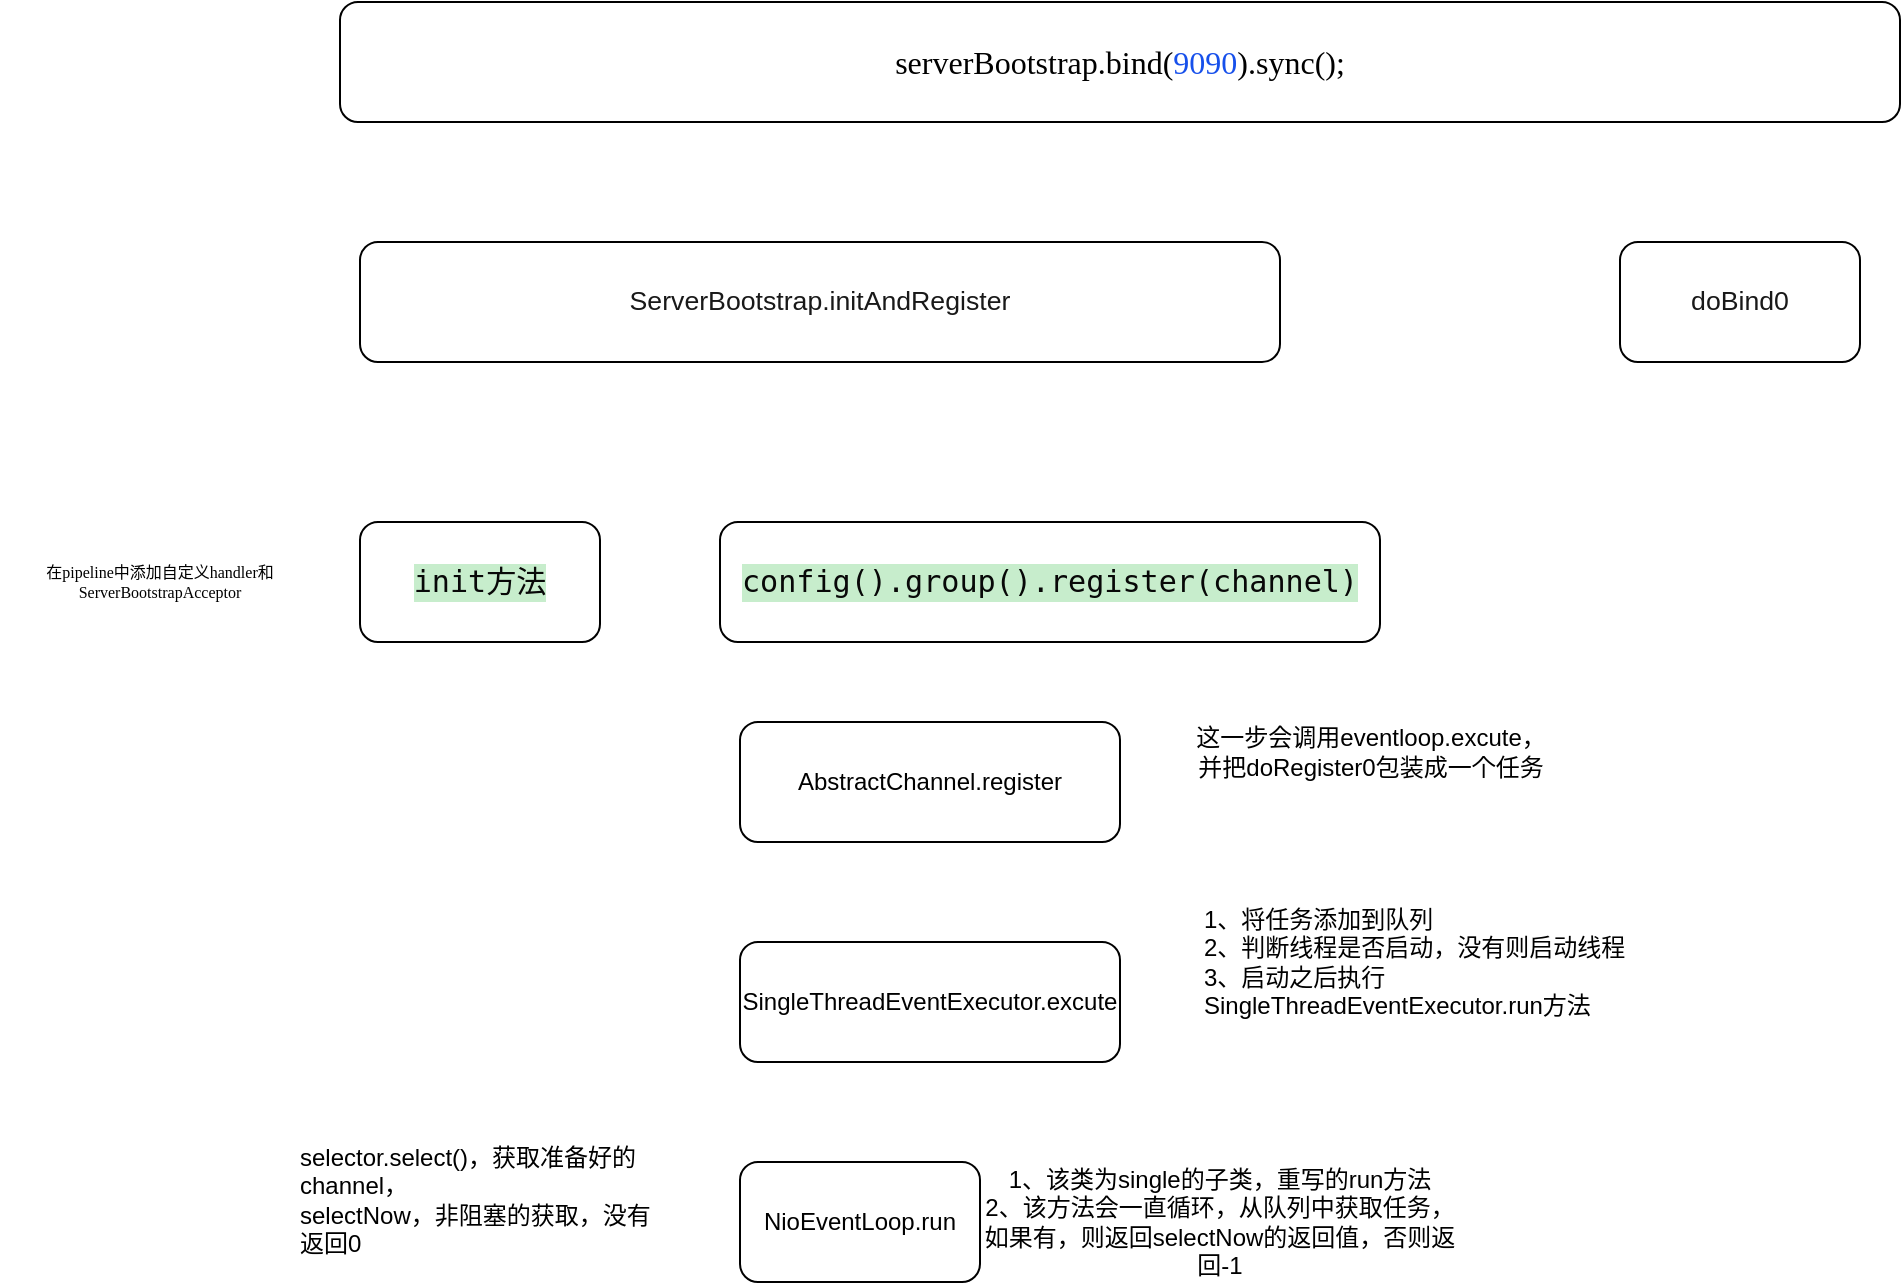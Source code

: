 <mxfile version="14.4.6" type="github">
  <diagram id="RVaA4yIAQ1JbRRIvG2Ix" name="Page-1">
    <mxGraphModel dx="1773" dy="614" grid="1" gridSize="10" guides="1" tooltips="1" connect="1" arrows="1" fold="1" page="1" pageScale="1" pageWidth="827" pageHeight="1169" math="0" shadow="0">
      <root>
        <mxCell id="0" />
        <mxCell id="1" parent="0" />
        <mxCell id="nUSIIqcSna3ShGaQ4jSA-1" value="&lt;p style=&quot;font-size: medium ; margin: 0px&quot;&gt;&lt;span style=&quot;font-family: &amp;#34;jetbrains mono,monospace&amp;#34; ; font-size: 12pt&quot;&gt; serverBootstrap.bind(&lt;/span&gt;&lt;span style=&quot;font-family: &amp;#34;jetbrains mono,monospace&amp;#34; ; font-size: 12pt ; color: rgb(23 , 80 , 235)&quot;&gt;9090&lt;/span&gt;&lt;span style=&quot;font-family: &amp;#34;jetbrains mono,monospace&amp;#34; ; font-size: 12pt&quot;&gt;).sync();&lt;/span&gt;&lt;/p&gt;" style="rounded=1;whiteSpace=wrap;html=1;" vertex="1" parent="1">
          <mxGeometry x="110" y="70" width="780" height="60" as="geometry" />
        </mxCell>
        <mxCell id="nUSIIqcSna3ShGaQ4jSA-2" value="&lt;p align=&quot;center&quot; style=&quot;font-size: medium ; margin: 0px ; line-height: 1px&quot;&gt;&lt;span style=&quot;font-size: 10pt ; color: rgb(25 , 25 , 25)&quot;&gt;ServerBootstrap.initAndRegister&lt;/span&gt;&lt;/p&gt;" style="rounded=1;whiteSpace=wrap;html=1;" vertex="1" parent="1">
          <mxGeometry x="120" y="190" width="460" height="60" as="geometry" />
        </mxCell>
        <mxCell id="nUSIIqcSna3ShGaQ4jSA-3" value="&lt;p align=&quot;center&quot; style=&quot;font-size: medium ; margin: 0px ; line-height: 1px&quot;&gt;&lt;span style=&quot;font-size: 10pt ; color: rgb(25 , 25 , 25)&quot;&gt;doBind0&lt;/span&gt;&lt;/p&gt;" style="rounded=1;whiteSpace=wrap;html=1;" vertex="1" parent="1">
          <mxGeometry x="750" y="190" width="120" height="60" as="geometry" />
        </mxCell>
        <mxCell id="nUSIIqcSna3ShGaQ4jSA-4" value="&lt;pre style=&quot;background-color: #c7edcc ; color: #080808 ; font-family: &amp;#34;jetbrains mono&amp;#34; , monospace ; font-size: 11.3pt&quot;&gt;init方法&lt;/pre&gt;" style="rounded=1;whiteSpace=wrap;html=1;" vertex="1" parent="1">
          <mxGeometry x="120" y="330" width="120" height="60" as="geometry" />
        </mxCell>
        <mxCell id="nUSIIqcSna3ShGaQ4jSA-7" value="&lt;p style=&quot;margin: 0px ; font-size: 8px&quot;&gt;&lt;span style=&quot;font-family: &amp;#34;arial&amp;#34; ; font-size: 8px&quot;&gt;在&lt;/span&gt;&lt;span style=&quot;font-family: &amp;#34;jetbrains mono,monospace&amp;#34; ; font-size: 8px&quot;&gt;pipeline中添加自定义handler和ServerBootstrapAcceptor&lt;/span&gt;&lt;/p&gt;" style="text;html=1;strokeColor=none;fillColor=none;align=center;verticalAlign=middle;whiteSpace=wrap;rounded=0;" vertex="1" parent="1">
          <mxGeometry x="-60" y="350" width="160" height="20" as="geometry" />
        </mxCell>
        <mxCell id="nUSIIqcSna3ShGaQ4jSA-8" value="&lt;pre style=&quot;background-color: #c7edcc ; color: #080808 ; font-family: &amp;#34;jetbrains mono&amp;#34; , monospace ; font-size: 11.3pt&quot;&gt;config().group().register(channel)&lt;/pre&gt;" style="rounded=1;whiteSpace=wrap;html=1;" vertex="1" parent="1">
          <mxGeometry x="300" y="330" width="330" height="60" as="geometry" />
        </mxCell>
        <mxCell id="nUSIIqcSna3ShGaQ4jSA-9" value="AbstractChannel.register" style="rounded=1;whiteSpace=wrap;html=1;" vertex="1" parent="1">
          <mxGeometry x="310" y="430" width="190" height="60" as="geometry" />
        </mxCell>
        <mxCell id="nUSIIqcSna3ShGaQ4jSA-10" value="这一步会调用eventloop.excute，&lt;br&gt;并把doRegister0包装成一个任务" style="text;html=1;align=center;verticalAlign=middle;resizable=0;points=[];autosize=1;" vertex="1" parent="1">
          <mxGeometry x="530" y="430" width="190" height="30" as="geometry" />
        </mxCell>
        <mxCell id="nUSIIqcSna3ShGaQ4jSA-11" value="SingleThreadEventExecutor.excute" style="rounded=1;whiteSpace=wrap;html=1;" vertex="1" parent="1">
          <mxGeometry x="310" y="540" width="190" height="60" as="geometry" />
        </mxCell>
        <mxCell id="nUSIIqcSna3ShGaQ4jSA-12" value="1、将任务添加到队列&lt;br&gt;&lt;div&gt;&lt;span&gt;2、判断线程是否启动，没有则启动线程&lt;/span&gt;&lt;/div&gt;&lt;div&gt;&lt;span&gt;3、启动之后执行&lt;/span&gt;&lt;/div&gt;&lt;span style=&quot;text-align: center&quot;&gt;SingleThreadEventExecutor.run方法&lt;/span&gt;" style="text;html=1;strokeColor=none;fillColor=none;align=left;verticalAlign=middle;whiteSpace=wrap;rounded=0;" vertex="1" parent="1">
          <mxGeometry x="540" y="540" width="220" height="20" as="geometry" />
        </mxCell>
        <mxCell id="nUSIIqcSna3ShGaQ4jSA-13" value="NioEventLoop.run" style="rounded=1;whiteSpace=wrap;html=1;" vertex="1" parent="1">
          <mxGeometry x="310" y="650" width="120" height="60" as="geometry" />
        </mxCell>
        <mxCell id="nUSIIqcSna3ShGaQ4jSA-14" value="1、该类为single的子类，重写的run方法&lt;br&gt;2、该方法会一直循环，从队列中获取任务，如果有，则返回selectNow的返回值，否则返回-1" style="text;html=1;strokeColor=none;fillColor=none;align=center;verticalAlign=middle;whiteSpace=wrap;rounded=0;" vertex="1" parent="1">
          <mxGeometry x="430" y="670" width="240" height="20" as="geometry" />
        </mxCell>
        <mxCell id="nUSIIqcSna3ShGaQ4jSA-15" value="&lt;h1&gt;&lt;br&gt;&lt;/h1&gt;&lt;div&gt;selector.select()，获取准备好的channel，&lt;/div&gt;&lt;div&gt;selectNow，非阻塞的获取，没有返回0&lt;/div&gt;" style="text;html=1;strokeColor=none;fillColor=none;spacing=5;spacingTop=-20;whiteSpace=wrap;overflow=hidden;rounded=0;" vertex="1" parent="1">
          <mxGeometry x="85" y="590" width="190" height="120" as="geometry" />
        </mxCell>
      </root>
    </mxGraphModel>
  </diagram>
</mxfile>
